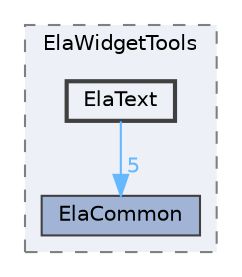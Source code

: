 digraph "ElaText"
{
 // LATEX_PDF_SIZE
  bgcolor="transparent";
  edge [fontname=Helvetica,fontsize=10,labelfontname=Helvetica,labelfontsize=10];
  node [fontname=Helvetica,fontsize=10,shape=box,height=0.2,width=0.4];
  compound=true
  subgraph clusterdir_c41e0d0e814e23de337c335e201650d3 {
    graph [ bgcolor="#edf0f7", pencolor="grey50", label="ElaWidgetTools", fontname=Helvetica,fontsize=10 style="filled,dashed", URL="dir_c41e0d0e814e23de337c335e201650d3.html",tooltip=""]
  dir_a7cb3baefd8faa092f0ee9caf615fc08 [label="ElaCommon", fillcolor="#a2b4d6", color="grey25", style="filled", URL="dir_a7cb3baefd8faa092f0ee9caf615fc08.html",tooltip=""];
  dir_c416eb619e17872362c99e65bafb432c [label="ElaText", fillcolor="#edf0f7", color="grey25", style="filled,bold", URL="dir_c416eb619e17872362c99e65bafb432c.html",tooltip=""];
  }
  dir_c416eb619e17872362c99e65bafb432c->dir_a7cb3baefd8faa092f0ee9caf615fc08 [headlabel="5", labeldistance=1.5 headhref="dir_000082_000071.html" href="dir_000082_000071.html" color="steelblue1" fontcolor="steelblue1"];
}
